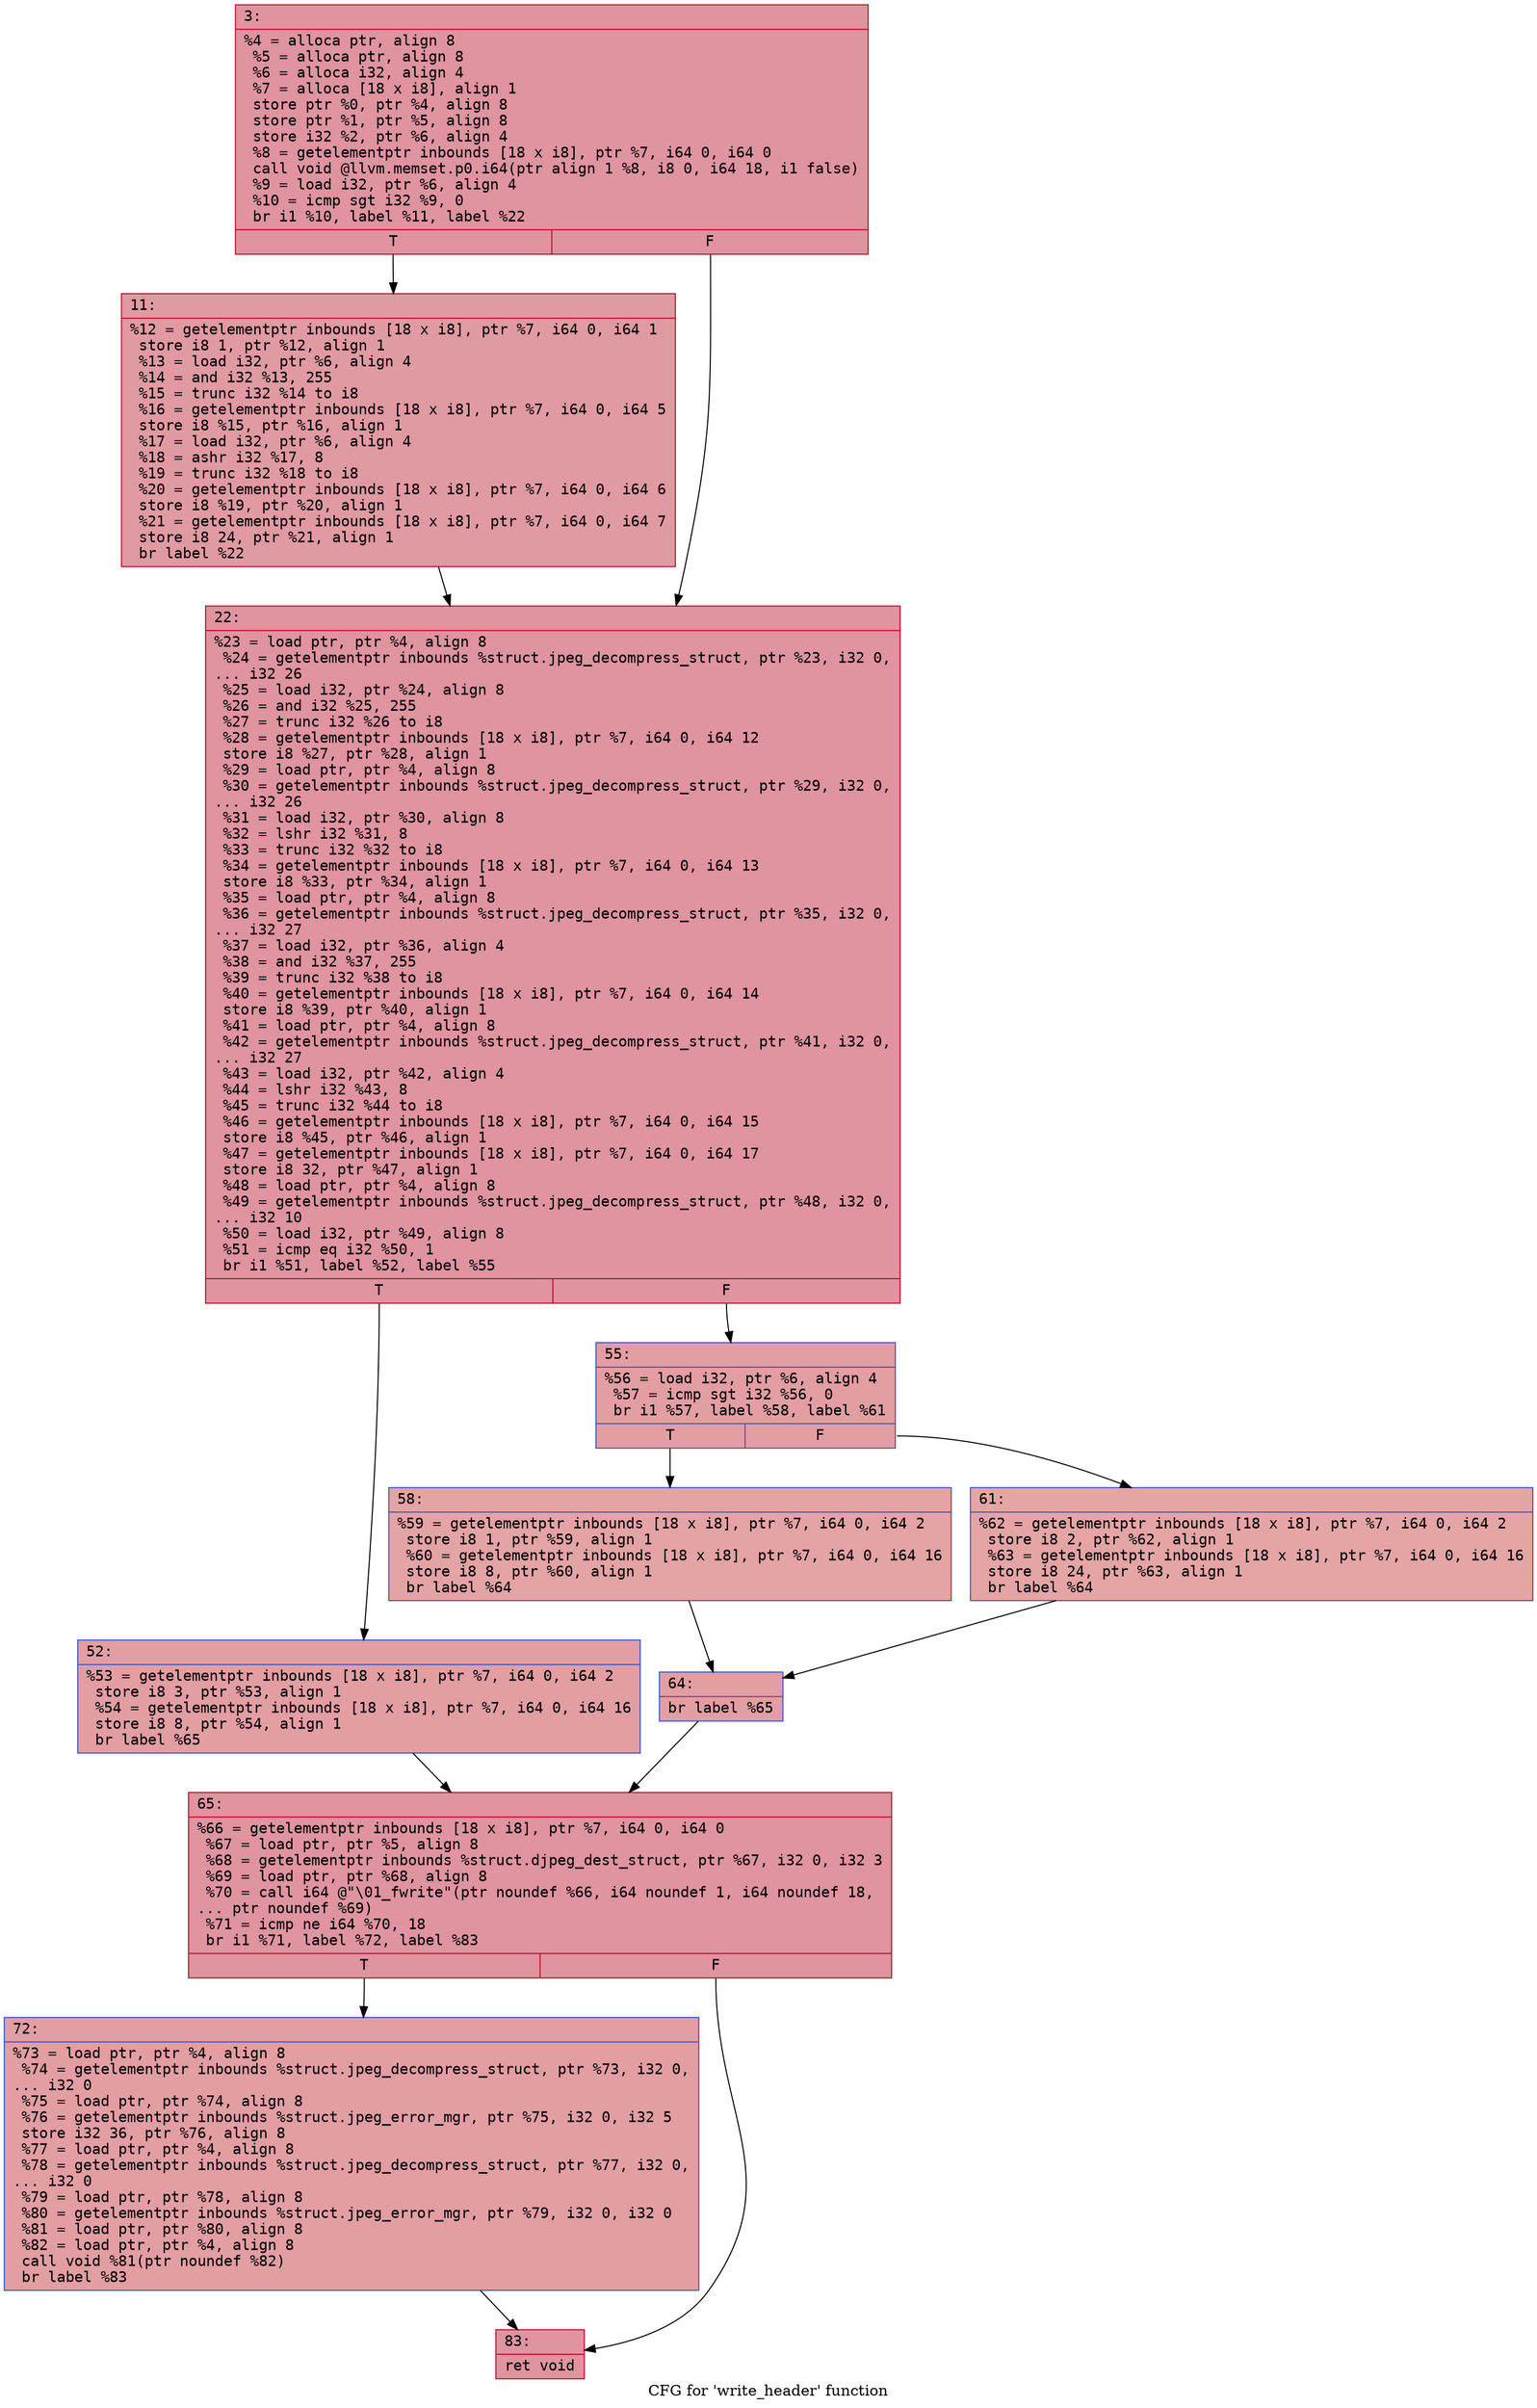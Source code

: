 digraph "CFG for 'write_header' function" {
	label="CFG for 'write_header' function";

	Node0x60000001a760 [shape=record,color="#b70d28ff", style=filled, fillcolor="#b70d2870" fontname="Courier",label="{3:\l|  %4 = alloca ptr, align 8\l  %5 = alloca ptr, align 8\l  %6 = alloca i32, align 4\l  %7 = alloca [18 x i8], align 1\l  store ptr %0, ptr %4, align 8\l  store ptr %1, ptr %5, align 8\l  store i32 %2, ptr %6, align 4\l  %8 = getelementptr inbounds [18 x i8], ptr %7, i64 0, i64 0\l  call void @llvm.memset.p0.i64(ptr align 1 %8, i8 0, i64 18, i1 false)\l  %9 = load i32, ptr %6, align 4\l  %10 = icmp sgt i32 %9, 0\l  br i1 %10, label %11, label %22\l|{<s0>T|<s1>F}}"];
	Node0x60000001a760:s0 -> Node0x60000001a7b0[tooltip="3 -> 11\nProbability 62.50%" ];
	Node0x60000001a760:s1 -> Node0x60000001a800[tooltip="3 -> 22\nProbability 37.50%" ];
	Node0x60000001a7b0 [shape=record,color="#b70d28ff", style=filled, fillcolor="#bb1b2c70" fontname="Courier",label="{11:\l|  %12 = getelementptr inbounds [18 x i8], ptr %7, i64 0, i64 1\l  store i8 1, ptr %12, align 1\l  %13 = load i32, ptr %6, align 4\l  %14 = and i32 %13, 255\l  %15 = trunc i32 %14 to i8\l  %16 = getelementptr inbounds [18 x i8], ptr %7, i64 0, i64 5\l  store i8 %15, ptr %16, align 1\l  %17 = load i32, ptr %6, align 4\l  %18 = ashr i32 %17, 8\l  %19 = trunc i32 %18 to i8\l  %20 = getelementptr inbounds [18 x i8], ptr %7, i64 0, i64 6\l  store i8 %19, ptr %20, align 1\l  %21 = getelementptr inbounds [18 x i8], ptr %7, i64 0, i64 7\l  store i8 24, ptr %21, align 1\l  br label %22\l}"];
	Node0x60000001a7b0 -> Node0x60000001a800[tooltip="11 -> 22\nProbability 100.00%" ];
	Node0x60000001a800 [shape=record,color="#b70d28ff", style=filled, fillcolor="#b70d2870" fontname="Courier",label="{22:\l|  %23 = load ptr, ptr %4, align 8\l  %24 = getelementptr inbounds %struct.jpeg_decompress_struct, ptr %23, i32 0,\l... i32 26\l  %25 = load i32, ptr %24, align 8\l  %26 = and i32 %25, 255\l  %27 = trunc i32 %26 to i8\l  %28 = getelementptr inbounds [18 x i8], ptr %7, i64 0, i64 12\l  store i8 %27, ptr %28, align 1\l  %29 = load ptr, ptr %4, align 8\l  %30 = getelementptr inbounds %struct.jpeg_decompress_struct, ptr %29, i32 0,\l... i32 26\l  %31 = load i32, ptr %30, align 8\l  %32 = lshr i32 %31, 8\l  %33 = trunc i32 %32 to i8\l  %34 = getelementptr inbounds [18 x i8], ptr %7, i64 0, i64 13\l  store i8 %33, ptr %34, align 1\l  %35 = load ptr, ptr %4, align 8\l  %36 = getelementptr inbounds %struct.jpeg_decompress_struct, ptr %35, i32 0,\l... i32 27\l  %37 = load i32, ptr %36, align 4\l  %38 = and i32 %37, 255\l  %39 = trunc i32 %38 to i8\l  %40 = getelementptr inbounds [18 x i8], ptr %7, i64 0, i64 14\l  store i8 %39, ptr %40, align 1\l  %41 = load ptr, ptr %4, align 8\l  %42 = getelementptr inbounds %struct.jpeg_decompress_struct, ptr %41, i32 0,\l... i32 27\l  %43 = load i32, ptr %42, align 4\l  %44 = lshr i32 %43, 8\l  %45 = trunc i32 %44 to i8\l  %46 = getelementptr inbounds [18 x i8], ptr %7, i64 0, i64 15\l  store i8 %45, ptr %46, align 1\l  %47 = getelementptr inbounds [18 x i8], ptr %7, i64 0, i64 17\l  store i8 32, ptr %47, align 1\l  %48 = load ptr, ptr %4, align 8\l  %49 = getelementptr inbounds %struct.jpeg_decompress_struct, ptr %48, i32 0,\l... i32 10\l  %50 = load i32, ptr %49, align 8\l  %51 = icmp eq i32 %50, 1\l  br i1 %51, label %52, label %55\l|{<s0>T|<s1>F}}"];
	Node0x60000001a800:s0 -> Node0x60000001a850[tooltip="22 -> 52\nProbability 50.00%" ];
	Node0x60000001a800:s1 -> Node0x60000001a8a0[tooltip="22 -> 55\nProbability 50.00%" ];
	Node0x60000001a850 [shape=record,color="#3d50c3ff", style=filled, fillcolor="#be242e70" fontname="Courier",label="{52:\l|  %53 = getelementptr inbounds [18 x i8], ptr %7, i64 0, i64 2\l  store i8 3, ptr %53, align 1\l  %54 = getelementptr inbounds [18 x i8], ptr %7, i64 0, i64 16\l  store i8 8, ptr %54, align 1\l  br label %65\l}"];
	Node0x60000001a850 -> Node0x60000001a9e0[tooltip="52 -> 65\nProbability 100.00%" ];
	Node0x60000001a8a0 [shape=record,color="#3d50c3ff", style=filled, fillcolor="#be242e70" fontname="Courier",label="{55:\l|  %56 = load i32, ptr %6, align 4\l  %57 = icmp sgt i32 %56, 0\l  br i1 %57, label %58, label %61\l|{<s0>T|<s1>F}}"];
	Node0x60000001a8a0:s0 -> Node0x60000001a8f0[tooltip="55 -> 58\nProbability 62.50%" ];
	Node0x60000001a8a0:s1 -> Node0x60000001a940[tooltip="55 -> 61\nProbability 37.50%" ];
	Node0x60000001a8f0 [shape=record,color="#3d50c3ff", style=filled, fillcolor="#c32e3170" fontname="Courier",label="{58:\l|  %59 = getelementptr inbounds [18 x i8], ptr %7, i64 0, i64 2\l  store i8 1, ptr %59, align 1\l  %60 = getelementptr inbounds [18 x i8], ptr %7, i64 0, i64 16\l  store i8 8, ptr %60, align 1\l  br label %64\l}"];
	Node0x60000001a8f0 -> Node0x60000001a990[tooltip="58 -> 64\nProbability 100.00%" ];
	Node0x60000001a940 [shape=record,color="#3d50c3ff", style=filled, fillcolor="#c5333470" fontname="Courier",label="{61:\l|  %62 = getelementptr inbounds [18 x i8], ptr %7, i64 0, i64 2\l  store i8 2, ptr %62, align 1\l  %63 = getelementptr inbounds [18 x i8], ptr %7, i64 0, i64 16\l  store i8 24, ptr %63, align 1\l  br label %64\l}"];
	Node0x60000001a940 -> Node0x60000001a990[tooltip="61 -> 64\nProbability 100.00%" ];
	Node0x60000001a990 [shape=record,color="#3d50c3ff", style=filled, fillcolor="#be242e70" fontname="Courier",label="{64:\l|  br label %65\l}"];
	Node0x60000001a990 -> Node0x60000001a9e0[tooltip="64 -> 65\nProbability 100.00%" ];
	Node0x60000001a9e0 [shape=record,color="#b70d28ff", style=filled, fillcolor="#b70d2870" fontname="Courier",label="{65:\l|  %66 = getelementptr inbounds [18 x i8], ptr %7, i64 0, i64 0\l  %67 = load ptr, ptr %5, align 8\l  %68 = getelementptr inbounds %struct.djpeg_dest_struct, ptr %67, i32 0, i32 3\l  %69 = load ptr, ptr %68, align 8\l  %70 = call i64 @\"\\01_fwrite\"(ptr noundef %66, i64 noundef 1, i64 noundef 18,\l... ptr noundef %69)\l  %71 = icmp ne i64 %70, 18\l  br i1 %71, label %72, label %83\l|{<s0>T|<s1>F}}"];
	Node0x60000001a9e0:s0 -> Node0x60000001aa30[tooltip="65 -> 72\nProbability 50.00%" ];
	Node0x60000001a9e0:s1 -> Node0x60000001aa80[tooltip="65 -> 83\nProbability 50.00%" ];
	Node0x60000001aa30 [shape=record,color="#3d50c3ff", style=filled, fillcolor="#be242e70" fontname="Courier",label="{72:\l|  %73 = load ptr, ptr %4, align 8\l  %74 = getelementptr inbounds %struct.jpeg_decompress_struct, ptr %73, i32 0,\l... i32 0\l  %75 = load ptr, ptr %74, align 8\l  %76 = getelementptr inbounds %struct.jpeg_error_mgr, ptr %75, i32 0, i32 5\l  store i32 36, ptr %76, align 8\l  %77 = load ptr, ptr %4, align 8\l  %78 = getelementptr inbounds %struct.jpeg_decompress_struct, ptr %77, i32 0,\l... i32 0\l  %79 = load ptr, ptr %78, align 8\l  %80 = getelementptr inbounds %struct.jpeg_error_mgr, ptr %79, i32 0, i32 0\l  %81 = load ptr, ptr %80, align 8\l  %82 = load ptr, ptr %4, align 8\l  call void %81(ptr noundef %82)\l  br label %83\l}"];
	Node0x60000001aa30 -> Node0x60000001aa80[tooltip="72 -> 83\nProbability 100.00%" ];
	Node0x60000001aa80 [shape=record,color="#b70d28ff", style=filled, fillcolor="#b70d2870" fontname="Courier",label="{83:\l|  ret void\l}"];
}
